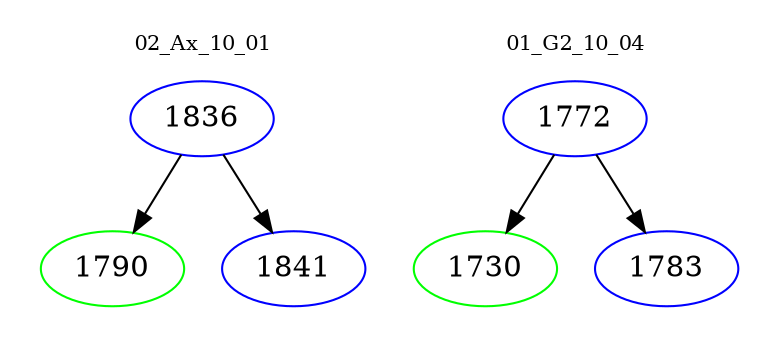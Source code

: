 digraph{
subgraph cluster_0 {
color = white
label = "02_Ax_10_01";
fontsize=10;
T0_1836 [label="1836", color="blue"]
T0_1836 -> T0_1790 [color="black"]
T0_1790 [label="1790", color="green"]
T0_1836 -> T0_1841 [color="black"]
T0_1841 [label="1841", color="blue"]
}
subgraph cluster_1 {
color = white
label = "01_G2_10_04";
fontsize=10;
T1_1772 [label="1772", color="blue"]
T1_1772 -> T1_1730 [color="black"]
T1_1730 [label="1730", color="green"]
T1_1772 -> T1_1783 [color="black"]
T1_1783 [label="1783", color="blue"]
}
}
